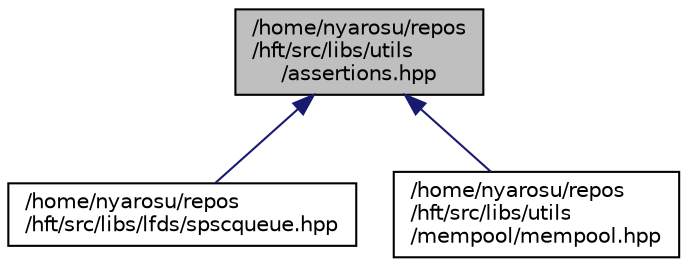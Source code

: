 digraph "/home/nyarosu/repos/hft/src/libs/utils/assertions.hpp"
{
 // LATEX_PDF_SIZE
  edge [fontname="Helvetica",fontsize="10",labelfontname="Helvetica",labelfontsize="10"];
  node [fontname="Helvetica",fontsize="10",shape=record];
  Node1 [label="/home/nyarosu/repos\l/hft/src/libs/utils\l/assertions.hpp",height=0.2,width=0.4,color="black", fillcolor="grey75", style="filled", fontcolor="black",tooltip=" "];
  Node1 -> Node2 [dir="back",color="midnightblue",fontsize="10",style="solid",fontname="Helvetica"];
  Node2 [label="/home/nyarosu/repos\l/hft/src/libs/lfds/spscqueue.hpp",height=0.2,width=0.4,color="black", fillcolor="white", style="filled",URL="$spscqueue_8hpp.html",tooltip="Single producer, single consumer, lock free queue."];
  Node1 -> Node3 [dir="back",color="midnightblue",fontsize="10",style="solid",fontname="Helvetica"];
  Node3 [label="/home/nyarosu/repos\l/hft/src/libs/utils\l/mempool/mempool.hpp",height=0.2,width=0.4,color="black", fillcolor="white", style="filled",URL="$mempool_8hpp.html",tooltip=" "];
}
